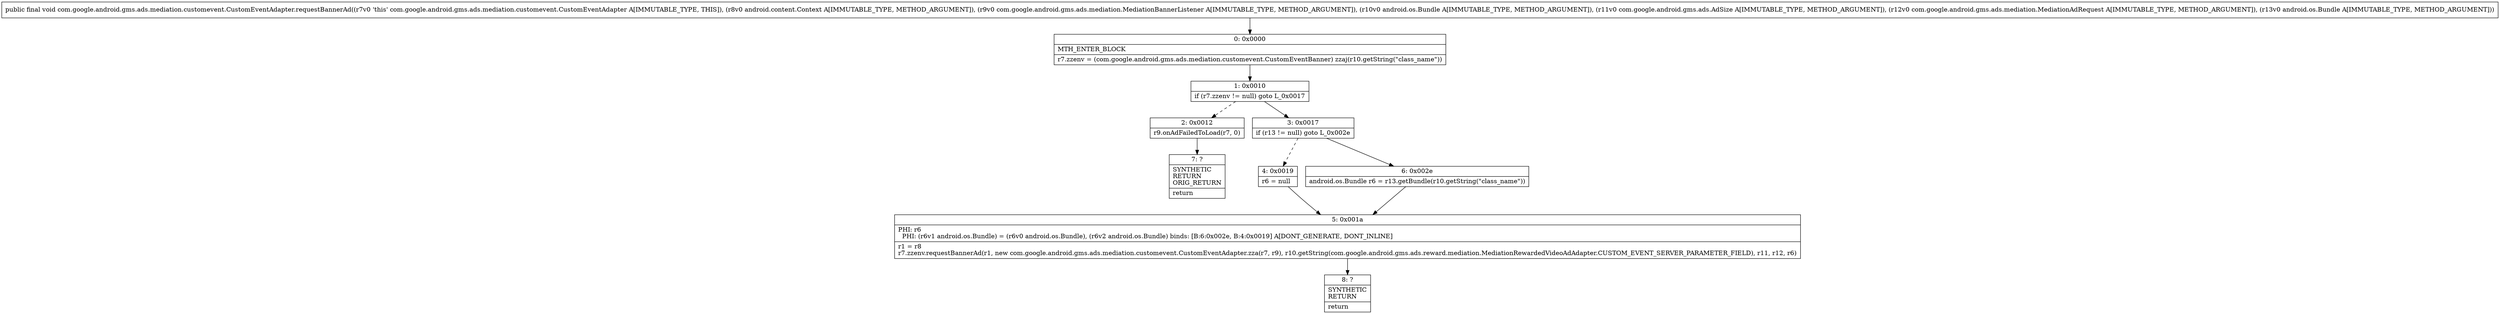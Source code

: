 digraph "CFG forcom.google.android.gms.ads.mediation.customevent.CustomEventAdapter.requestBannerAd(Landroid\/content\/Context;Lcom\/google\/android\/gms\/ads\/mediation\/MediationBannerListener;Landroid\/os\/Bundle;Lcom\/google\/android\/gms\/ads\/AdSize;Lcom\/google\/android\/gms\/ads\/mediation\/MediationAdRequest;Landroid\/os\/Bundle;)V" {
Node_0 [shape=record,label="{0\:\ 0x0000|MTH_ENTER_BLOCK\l|r7.zzenv = (com.google.android.gms.ads.mediation.customevent.CustomEventBanner) zzaj(r10.getString(\"class_name\"))\l}"];
Node_1 [shape=record,label="{1\:\ 0x0010|if (r7.zzenv != null) goto L_0x0017\l}"];
Node_2 [shape=record,label="{2\:\ 0x0012|r9.onAdFailedToLoad(r7, 0)\l}"];
Node_3 [shape=record,label="{3\:\ 0x0017|if (r13 != null) goto L_0x002e\l}"];
Node_4 [shape=record,label="{4\:\ 0x0019|r6 = null\l}"];
Node_5 [shape=record,label="{5\:\ 0x001a|PHI: r6 \l  PHI: (r6v1 android.os.Bundle) = (r6v0 android.os.Bundle), (r6v2 android.os.Bundle) binds: [B:6:0x002e, B:4:0x0019] A[DONT_GENERATE, DONT_INLINE]\l|r1 = r8\lr7.zzenv.requestBannerAd(r1, new com.google.android.gms.ads.mediation.customevent.CustomEventAdapter.zza(r7, r9), r10.getString(com.google.android.gms.ads.reward.mediation.MediationRewardedVideoAdAdapter.CUSTOM_EVENT_SERVER_PARAMETER_FIELD), r11, r12, r6)\l}"];
Node_6 [shape=record,label="{6\:\ 0x002e|android.os.Bundle r6 = r13.getBundle(r10.getString(\"class_name\"))\l}"];
Node_7 [shape=record,label="{7\:\ ?|SYNTHETIC\lRETURN\lORIG_RETURN\l|return\l}"];
Node_8 [shape=record,label="{8\:\ ?|SYNTHETIC\lRETURN\l|return\l}"];
MethodNode[shape=record,label="{public final void com.google.android.gms.ads.mediation.customevent.CustomEventAdapter.requestBannerAd((r7v0 'this' com.google.android.gms.ads.mediation.customevent.CustomEventAdapter A[IMMUTABLE_TYPE, THIS]), (r8v0 android.content.Context A[IMMUTABLE_TYPE, METHOD_ARGUMENT]), (r9v0 com.google.android.gms.ads.mediation.MediationBannerListener A[IMMUTABLE_TYPE, METHOD_ARGUMENT]), (r10v0 android.os.Bundle A[IMMUTABLE_TYPE, METHOD_ARGUMENT]), (r11v0 com.google.android.gms.ads.AdSize A[IMMUTABLE_TYPE, METHOD_ARGUMENT]), (r12v0 com.google.android.gms.ads.mediation.MediationAdRequest A[IMMUTABLE_TYPE, METHOD_ARGUMENT]), (r13v0 android.os.Bundle A[IMMUTABLE_TYPE, METHOD_ARGUMENT])) }"];
MethodNode -> Node_0;
Node_0 -> Node_1;
Node_1 -> Node_2[style=dashed];
Node_1 -> Node_3;
Node_2 -> Node_7;
Node_3 -> Node_4[style=dashed];
Node_3 -> Node_6;
Node_4 -> Node_5;
Node_5 -> Node_8;
Node_6 -> Node_5;
}

